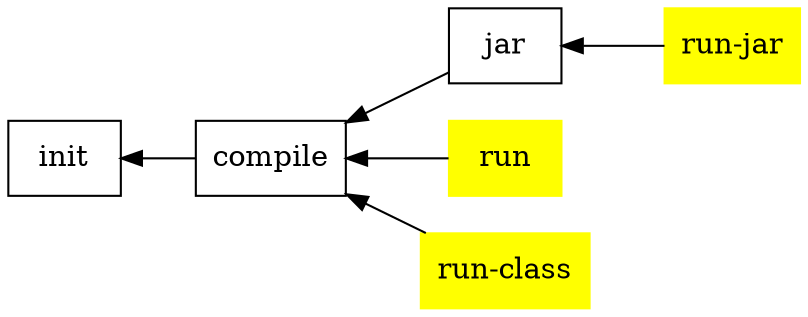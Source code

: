 digraph java_application {
    rankdir="RL";
    //init
    "init" [shape=box];
    //compile
    "compile" [shape=box];
    "compile" -> "init";
    //jar
    "jar" [shape=box];
    "jar" -> "compile";
    //run
    "run" [shape=box,style=filled,color=yellow];
    "run-class" [shape=box,style=filled,color=yellow];
    "run-jar" [shape=box,style=filled,color=yellow];
    "run" -> "compile";
    "run-class" -> "compile";
    "run-jar" -> "jar";
}